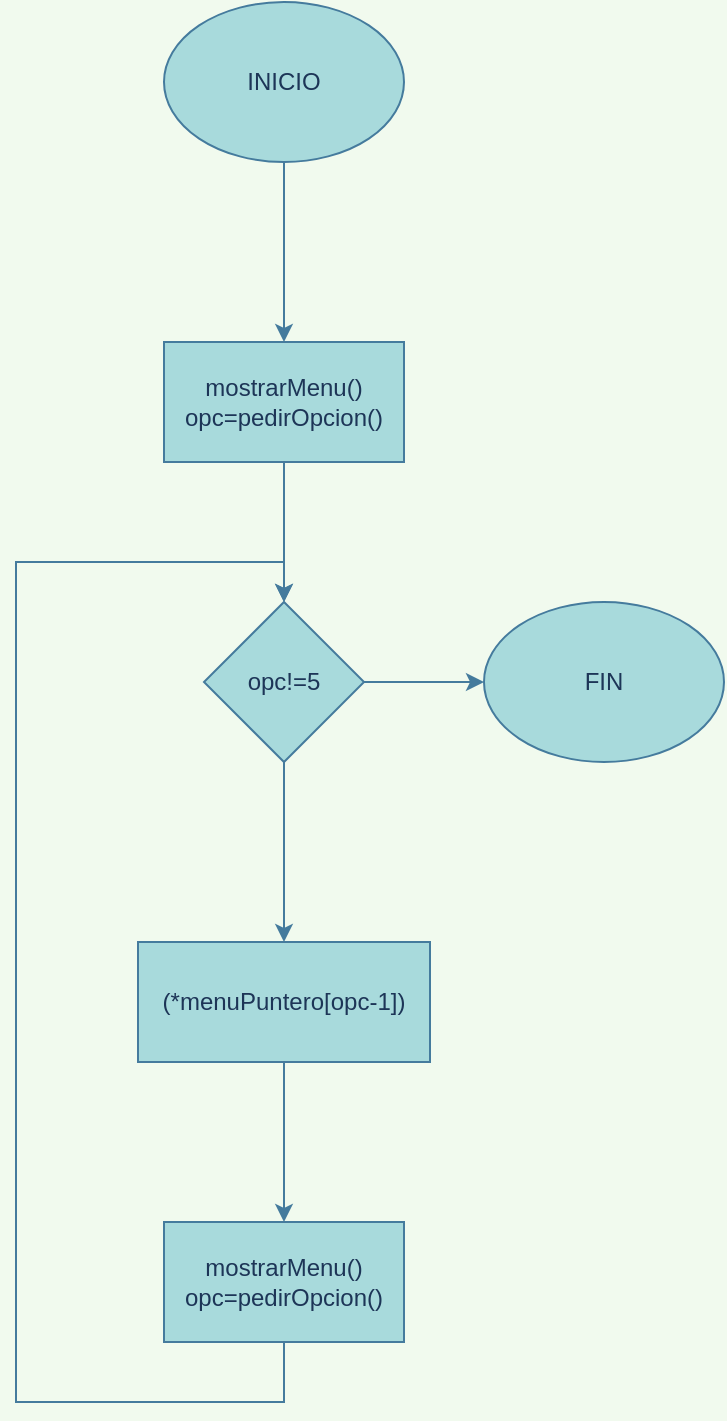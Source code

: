 <mxfile version="13.9.8" type="device"><diagram id="C5RBs43oDa-KdzZeNtuy" name="Programa principal"><mxGraphModel dx="372" dy="437" grid="1" gridSize="10" guides="1" tooltips="1" connect="1" arrows="1" fold="1" page="1" pageScale="1" pageWidth="827" pageHeight="1169" background="#F1FAEE" math="0" shadow="0"><root><mxCell id="WIyWlLk6GJQsqaUBKTNV-0"/><mxCell id="WIyWlLk6GJQsqaUBKTNV-1" parent="WIyWlLk6GJQsqaUBKTNV-0"/><mxCell id="K_8bXxrY6wuccQScph8r-2" value="" style="edgeStyle=orthogonalEdgeStyle;rounded=0;orthogonalLoop=1;jettySize=auto;html=1;labelBackgroundColor=#F1FAEE;strokeColor=#457B9D;fontColor=#1D3557;" parent="WIyWlLk6GJQsqaUBKTNV-1" source="K_8bXxrY6wuccQScph8r-0" target="K_8bXxrY6wuccQScph8r-1" edge="1"><mxGeometry relative="1" as="geometry"/></mxCell><mxCell id="K_8bXxrY6wuccQScph8r-0" value="INICIO" style="ellipse;whiteSpace=wrap;html=1;fillColor=#A8DADC;strokeColor=#457B9D;fontColor=#1D3557;" parent="WIyWlLk6GJQsqaUBKTNV-1" vertex="1"><mxGeometry x="354" y="70" width="120" height="80" as="geometry"/></mxCell><mxCell id="K_8bXxrY6wuccQScph8r-4" value="" style="edgeStyle=orthogonalEdgeStyle;rounded=0;orthogonalLoop=1;jettySize=auto;html=1;labelBackgroundColor=#F1FAEE;strokeColor=#457B9D;fontColor=#1D3557;" parent="WIyWlLk6GJQsqaUBKTNV-1" source="K_8bXxrY6wuccQScph8r-1" target="K_8bXxrY6wuccQScph8r-3" edge="1"><mxGeometry relative="1" as="geometry"/></mxCell><mxCell id="K_8bXxrY6wuccQScph8r-1" value="mostrarMenu()&lt;br&gt;opc=pedirOpcion()" style="whiteSpace=wrap;html=1;fillColor=#A8DADC;strokeColor=#457B9D;fontColor=#1D3557;" parent="WIyWlLk6GJQsqaUBKTNV-1" vertex="1"><mxGeometry x="354" y="240" width="120" height="60" as="geometry"/></mxCell><mxCell id="K_8bXxrY6wuccQScph8r-7" value="" style="edgeStyle=orthogonalEdgeStyle;rounded=0;orthogonalLoop=1;jettySize=auto;html=1;labelBackgroundColor=#F1FAEE;strokeColor=#457B9D;fontColor=#1D3557;" parent="WIyWlLk6GJQsqaUBKTNV-1" source="K_8bXxrY6wuccQScph8r-3" target="K_8bXxrY6wuccQScph8r-6" edge="1"><mxGeometry relative="1" as="geometry"/></mxCell><mxCell id="K_8bXxrY6wuccQScph8r-12" value="" style="edgeStyle=orthogonalEdgeStyle;rounded=0;orthogonalLoop=1;jettySize=auto;html=1;labelBackgroundColor=#F1FAEE;strokeColor=#457B9D;fontColor=#1D3557;" parent="WIyWlLk6GJQsqaUBKTNV-1" source="K_8bXxrY6wuccQScph8r-3" target="K_8bXxrY6wuccQScph8r-11" edge="1"><mxGeometry relative="1" as="geometry"/></mxCell><mxCell id="K_8bXxrY6wuccQScph8r-3" value="opc!=5" style="rhombus;whiteSpace=wrap;html=1;fillColor=#A8DADC;strokeColor=#457B9D;fontColor=#1D3557;" parent="WIyWlLk6GJQsqaUBKTNV-1" vertex="1"><mxGeometry x="374" y="370" width="80" height="80" as="geometry"/></mxCell><mxCell id="K_8bXxrY6wuccQScph8r-9" value="" style="edgeStyle=orthogonalEdgeStyle;rounded=0;orthogonalLoop=1;jettySize=auto;html=1;labelBackgroundColor=#F1FAEE;strokeColor=#457B9D;fontColor=#1D3557;" parent="WIyWlLk6GJQsqaUBKTNV-1" source="K_8bXxrY6wuccQScph8r-6" target="K_8bXxrY6wuccQScph8r-8" edge="1"><mxGeometry relative="1" as="geometry"/></mxCell><mxCell id="K_8bXxrY6wuccQScph8r-6" value="(*menuPuntero[opc-1])" style="whiteSpace=wrap;html=1;fillColor=#A8DADC;strokeColor=#457B9D;fontColor=#1D3557;" parent="WIyWlLk6GJQsqaUBKTNV-1" vertex="1"><mxGeometry x="341" y="540" width="146" height="60" as="geometry"/></mxCell><mxCell id="K_8bXxrY6wuccQScph8r-10" style="edgeStyle=orthogonalEdgeStyle;rounded=0;orthogonalLoop=1;jettySize=auto;html=1;entryX=0.5;entryY=0;entryDx=0;entryDy=0;labelBackgroundColor=#F1FAEE;strokeColor=#457B9D;fontColor=#1D3557;" parent="WIyWlLk6GJQsqaUBKTNV-1" source="K_8bXxrY6wuccQScph8r-8" target="K_8bXxrY6wuccQScph8r-3" edge="1"><mxGeometry relative="1" as="geometry"><Array as="points"><mxPoint x="414" y="770"/><mxPoint x="280" y="770"/><mxPoint x="280" y="350"/><mxPoint x="414" y="350"/></Array></mxGeometry></mxCell><mxCell id="K_8bXxrY6wuccQScph8r-8" value="mostrarMenu()&lt;br&gt;opc=pedirOpcion()" style="whiteSpace=wrap;html=1;fillColor=#A8DADC;strokeColor=#457B9D;fontColor=#1D3557;" parent="WIyWlLk6GJQsqaUBKTNV-1" vertex="1"><mxGeometry x="354" y="680" width="120" height="60" as="geometry"/></mxCell><mxCell id="K_8bXxrY6wuccQScph8r-11" value="FIN" style="ellipse;whiteSpace=wrap;html=1;fillColor=#A8DADC;strokeColor=#457B9D;fontColor=#1D3557;" parent="WIyWlLk6GJQsqaUBKTNV-1" vertex="1"><mxGeometry x="514" y="370" width="120" height="80" as="geometry"/></mxCell></root></mxGraphModel></diagram></mxfile>